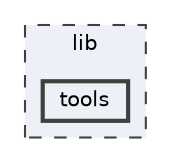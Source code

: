 digraph "lib/tools"
{
 // LATEX_PDF_SIZE
  bgcolor="transparent";
  edge [fontname=Helvetica,fontsize=10,labelfontname=Helvetica,labelfontsize=10];
  node [fontname=Helvetica,fontsize=10,shape=box,height=0.2,width=0.4];
  compound=true
  subgraph clusterdir_97aefd0d527b934f1d99a682da8fe6a9 {
    graph [ bgcolor="#edf0f7", pencolor="grey25", label="lib", fontname=Helvetica,fontsize=10 style="filled,dashed", URL="dir_97aefd0d527b934f1d99a682da8fe6a9.html",tooltip=""]
  dir_ae739fea4b40983dc0b532e496181ccd [label="tools", fillcolor="#edf0f7", color="grey25", style="filled,bold", URL="dir_ae739fea4b40983dc0b532e496181ccd.html",tooltip=""];
  }
}
